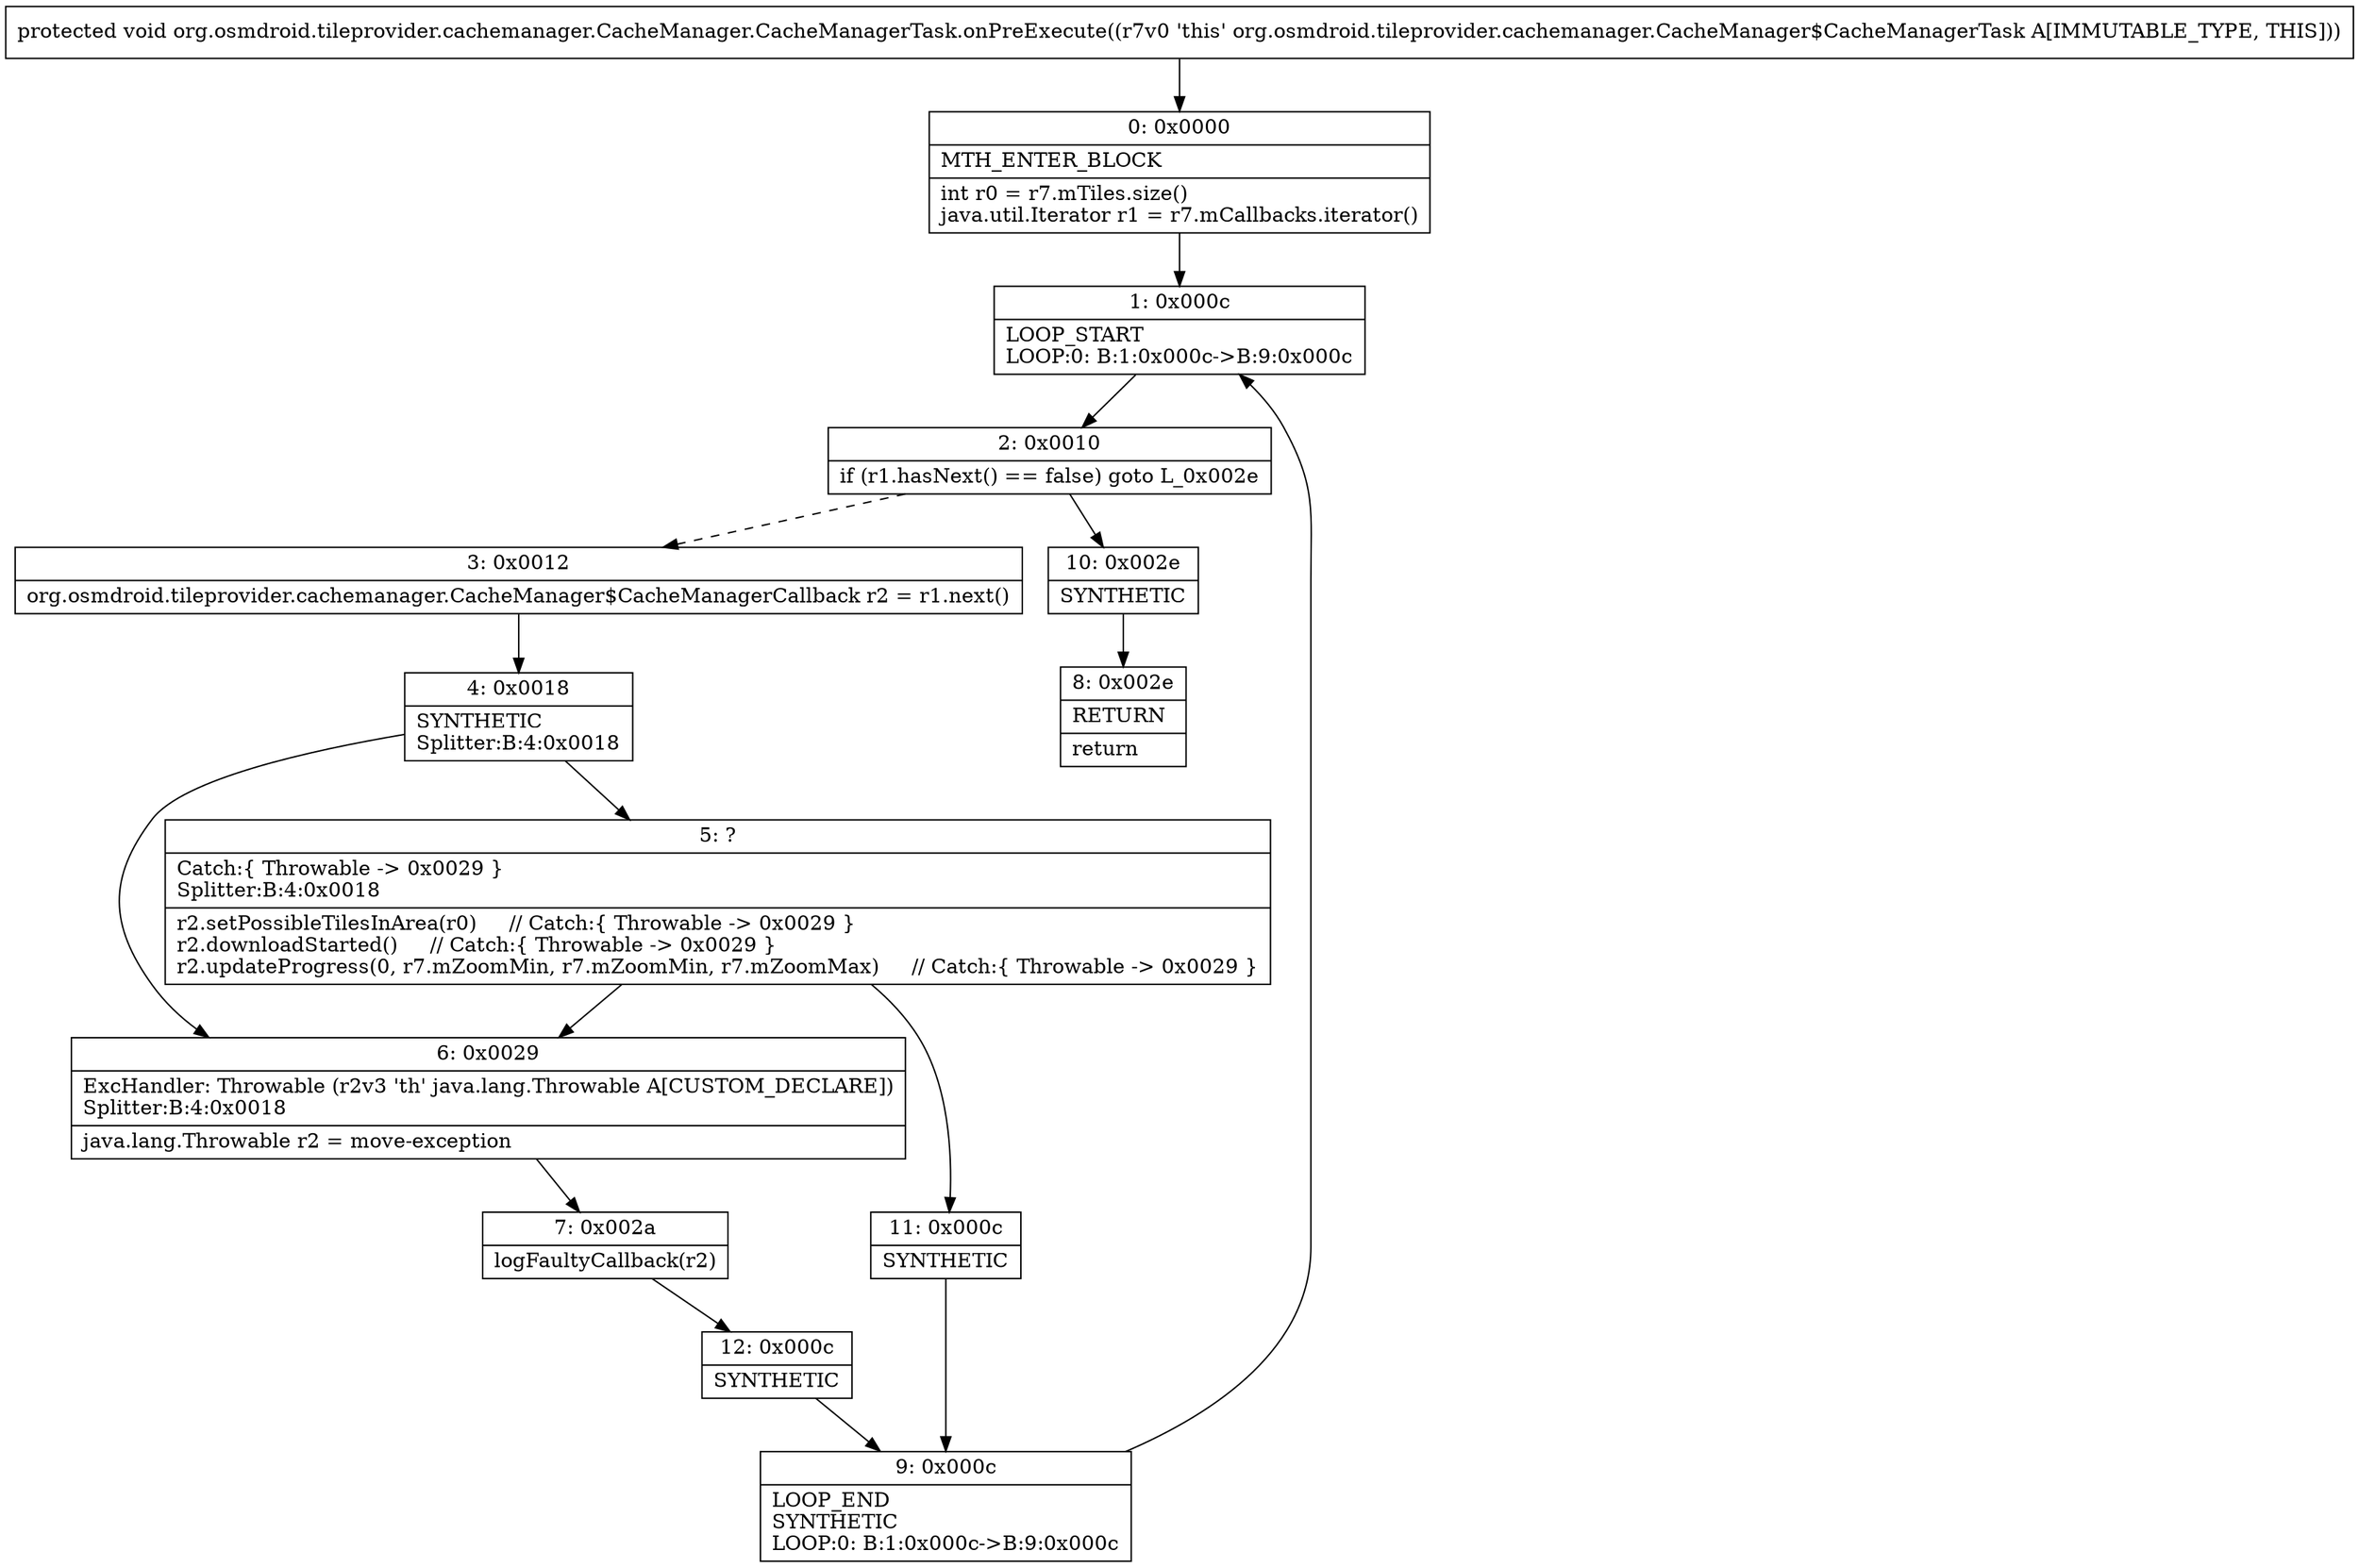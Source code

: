 digraph "CFG fororg.osmdroid.tileprovider.cachemanager.CacheManager.CacheManagerTask.onPreExecute()V" {
Node_0 [shape=record,label="{0\:\ 0x0000|MTH_ENTER_BLOCK\l|int r0 = r7.mTiles.size()\ljava.util.Iterator r1 = r7.mCallbacks.iterator()\l}"];
Node_1 [shape=record,label="{1\:\ 0x000c|LOOP_START\lLOOP:0: B:1:0x000c\-\>B:9:0x000c\l}"];
Node_2 [shape=record,label="{2\:\ 0x0010|if (r1.hasNext() == false) goto L_0x002e\l}"];
Node_3 [shape=record,label="{3\:\ 0x0012|org.osmdroid.tileprovider.cachemanager.CacheManager$CacheManagerCallback r2 = r1.next()\l}"];
Node_4 [shape=record,label="{4\:\ 0x0018|SYNTHETIC\lSplitter:B:4:0x0018\l}"];
Node_5 [shape=record,label="{5\:\ ?|Catch:\{ Throwable \-\> 0x0029 \}\lSplitter:B:4:0x0018\l|r2.setPossibleTilesInArea(r0)     \/\/ Catch:\{ Throwable \-\> 0x0029 \}\lr2.downloadStarted()     \/\/ Catch:\{ Throwable \-\> 0x0029 \}\lr2.updateProgress(0, r7.mZoomMin, r7.mZoomMin, r7.mZoomMax)     \/\/ Catch:\{ Throwable \-\> 0x0029 \}\l}"];
Node_6 [shape=record,label="{6\:\ 0x0029|ExcHandler: Throwable (r2v3 'th' java.lang.Throwable A[CUSTOM_DECLARE])\lSplitter:B:4:0x0018\l|java.lang.Throwable r2 = move\-exception\l}"];
Node_7 [shape=record,label="{7\:\ 0x002a|logFaultyCallback(r2)\l}"];
Node_8 [shape=record,label="{8\:\ 0x002e|RETURN\l|return\l}"];
Node_9 [shape=record,label="{9\:\ 0x000c|LOOP_END\lSYNTHETIC\lLOOP:0: B:1:0x000c\-\>B:9:0x000c\l}"];
Node_10 [shape=record,label="{10\:\ 0x002e|SYNTHETIC\l}"];
Node_11 [shape=record,label="{11\:\ 0x000c|SYNTHETIC\l}"];
Node_12 [shape=record,label="{12\:\ 0x000c|SYNTHETIC\l}"];
MethodNode[shape=record,label="{protected void org.osmdroid.tileprovider.cachemanager.CacheManager.CacheManagerTask.onPreExecute((r7v0 'this' org.osmdroid.tileprovider.cachemanager.CacheManager$CacheManagerTask A[IMMUTABLE_TYPE, THIS])) }"];
MethodNode -> Node_0;
Node_0 -> Node_1;
Node_1 -> Node_2;
Node_2 -> Node_3[style=dashed];
Node_2 -> Node_10;
Node_3 -> Node_4;
Node_4 -> Node_5;
Node_4 -> Node_6;
Node_5 -> Node_6;
Node_5 -> Node_11;
Node_6 -> Node_7;
Node_7 -> Node_12;
Node_9 -> Node_1;
Node_10 -> Node_8;
Node_11 -> Node_9;
Node_12 -> Node_9;
}

